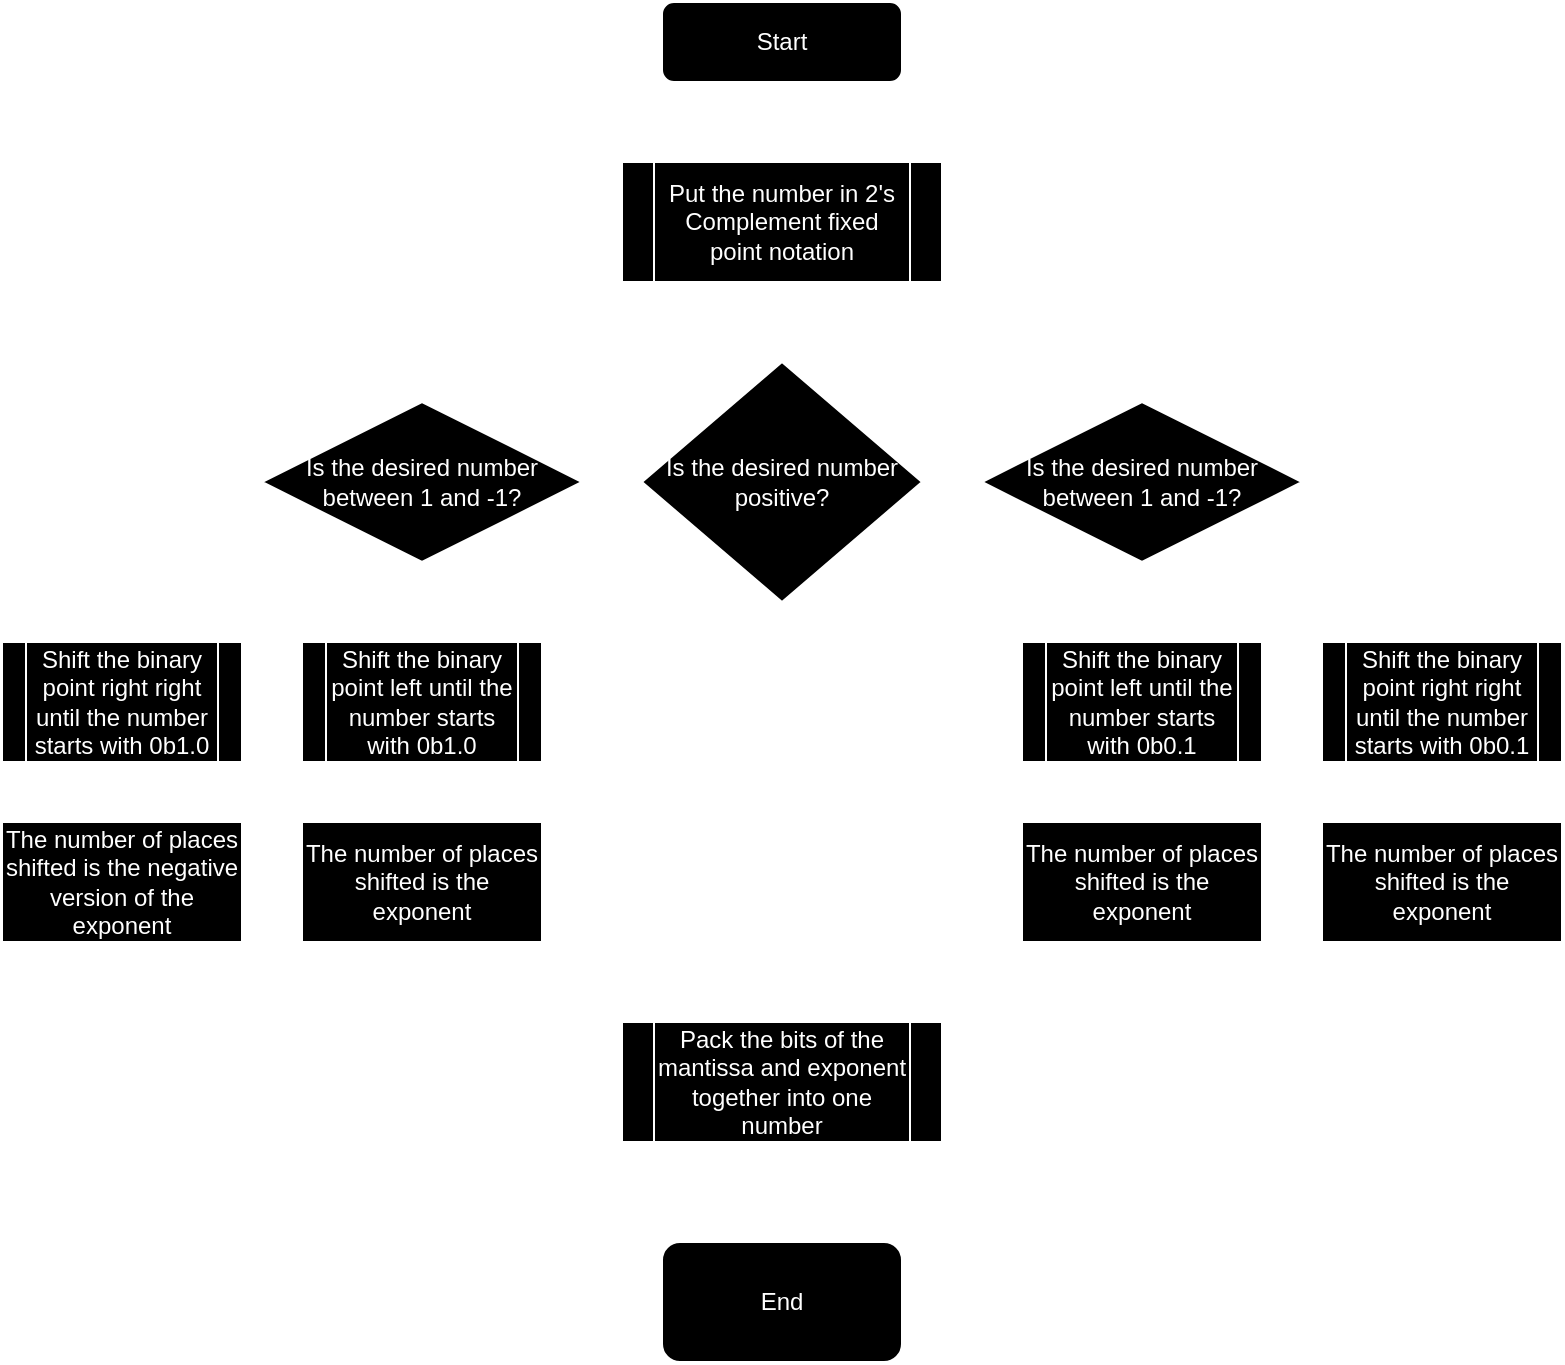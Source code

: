 <mxfile>
    <diagram id="LIu3EXpIyD_nAZn1qyI-" name="Page-1">
        <mxGraphModel dx="951" dy="839" grid="1" gridSize="10" guides="1" tooltips="1" connect="1" arrows="1" fold="1" page="1" pageScale="1" pageWidth="850" pageHeight="1100" math="0" shadow="0">
            <root>
                <mxCell id="0"/>
                <mxCell id="1" parent="0"/>
                <mxCell id="2" value="Start&lt;br&gt;" style="rounded=1;whiteSpace=wrap;html=1;strokeColor=#FFFFFF;fillColor=#000000;fillStyle=solid;fontColor=#FFFFFF;" parent="1" vertex="1">
                    <mxGeometry x="360" y="40" width="120" height="40" as="geometry"/>
                </mxCell>
                <mxCell id="3" value="Put the number in 2's Complement fixed point notation" style="shape=process;whiteSpace=wrap;html=1;backgroundOutline=1;strokeColor=#FFFFFF;fillStyle=solid;fillColor=#000000;fontColor=#FFFFFF;" parent="1" vertex="1">
                    <mxGeometry x="340" y="120" width="160" height="60" as="geometry"/>
                </mxCell>
                <mxCell id="5" value="" style="endArrow=classic;html=1;entryX=0.5;entryY=0;entryDx=0;entryDy=0;exitX=0.5;exitY=1;exitDx=0;exitDy=0;strokeColor=#FFFFFF;fontColor=#FFFFFF;" parent="1" source="2" target="3" edge="1">
                    <mxGeometry width="50" height="50" relative="1" as="geometry">
                        <mxPoint x="480" y="310" as="sourcePoint"/>
                        <mxPoint x="530" y="260" as="targetPoint"/>
                    </mxGeometry>
                </mxCell>
                <mxCell id="6" value="" style="endArrow=classic;html=1;entryX=0.5;entryY=0;entryDx=0;entryDy=0;exitX=0.5;exitY=1;exitDx=0;exitDy=0;strokeColor=#FFFFFF;fontColor=#FFFFFF;" parent="1" source="3" edge="1">
                    <mxGeometry width="50" height="50" relative="1" as="geometry">
                        <mxPoint x="480" y="310" as="sourcePoint"/>
                        <mxPoint x="420" y="220" as="targetPoint"/>
                    </mxGeometry>
                </mxCell>
                <mxCell id="13" value="Is the desired number positive?" style="rhombus;whiteSpace=wrap;html=1;strokeColor=#FFFFFF;fillStyle=solid;fillColor=#000000;fontColor=#FFFFFF;" parent="1" vertex="1">
                    <mxGeometry x="350" y="220" width="140" height="120" as="geometry"/>
                </mxCell>
                <mxCell id="14" value="Shift the binary point left until the number starts with 0b0.1" style="shape=process;whiteSpace=wrap;html=1;backgroundOutline=1;strokeColor=#FFFFFF;fillStyle=solid;fillColor=#000000;fontColor=#FFFFFF;" parent="1" vertex="1">
                    <mxGeometry x="540" y="360" width="120" height="60" as="geometry"/>
                </mxCell>
                <mxCell id="16" value="Shift the binary point left until the number starts with 0b1.0" style="shape=process;whiteSpace=wrap;html=1;backgroundOutline=1;strokeColor=#FFFFFF;fillStyle=solid;fillColor=#000000;fontColor=#FFFFFF;" parent="1" vertex="1">
                    <mxGeometry x="180" y="360" width="120" height="60" as="geometry"/>
                </mxCell>
                <mxCell id="18" value="" style="endArrow=classic;html=1;exitX=1;exitY=0.5;exitDx=0;exitDy=0;entryX=0;entryY=0.5;entryDx=0;entryDy=0;strokeColor=#FFFFFF;fontColor=#FFFFFF;" parent="1" source="13" target="25" edge="1">
                    <mxGeometry width="50" height="50" relative="1" as="geometry">
                        <mxPoint x="460" y="350" as="sourcePoint"/>
                        <mxPoint x="520" y="340" as="targetPoint"/>
                    </mxGeometry>
                </mxCell>
                <mxCell id="19" value="" style="endArrow=classic;html=1;exitX=0;exitY=0.5;exitDx=0;exitDy=0;entryX=1;entryY=0.5;entryDx=0;entryDy=0;strokeColor=#FFFFFF;fontColor=#FFFFFF;" parent="1" source="13" target="24" edge="1">
                    <mxGeometry width="50" height="50" relative="1" as="geometry">
                        <mxPoint x="310" y="350" as="sourcePoint"/>
                        <mxPoint x="330" y="320" as="targetPoint"/>
                    </mxGeometry>
                </mxCell>
                <mxCell id="20" value="Yes" style="text;html=1;strokeColor=none;fillColor=none;align=center;verticalAlign=middle;whiteSpace=wrap;rounded=0;fontColor=#FFFFFF;" parent="1" vertex="1">
                    <mxGeometry x="470" y="260" width="60" height="30" as="geometry"/>
                </mxCell>
                <mxCell id="22" value="No" style="text;html=1;strokeColor=none;fillColor=none;align=center;verticalAlign=middle;whiteSpace=wrap;rounded=0;fontColor=#FFFFFF;" parent="1" vertex="1">
                    <mxGeometry x="310" y="260" width="60" height="30" as="geometry"/>
                </mxCell>
                <mxCell id="24" value="Is the desired number between 1 and -1?" style="rhombus;whiteSpace=wrap;html=1;strokeColor=#FFFFFF;fillStyle=solid;fillColor=#000000;fontColor=#FFFFFF;" parent="1" vertex="1">
                    <mxGeometry x="160" y="240" width="160" height="80" as="geometry"/>
                </mxCell>
                <mxCell id="25" value="Is the desired number between 1 and -1?" style="rhombus;whiteSpace=wrap;html=1;strokeColor=#FFFFFF;fillStyle=solid;fillColor=#000000;fontColor=#FFFFFF;" parent="1" vertex="1">
                    <mxGeometry x="520" y="240" width="160" height="80" as="geometry"/>
                </mxCell>
                <mxCell id="27" value="" style="endArrow=classic;html=1;exitX=0.5;exitY=1;exitDx=0;exitDy=0;entryX=0.5;entryY=0;entryDx=0;entryDy=0;strokeColor=#FFFFFF;fontColor=#FFFFFF;" parent="1" source="25" target="14" edge="1">
                    <mxGeometry width="50" height="50" relative="1" as="geometry">
                        <mxPoint x="420" y="370" as="sourcePoint"/>
                        <mxPoint x="420" y="410" as="targetPoint"/>
                    </mxGeometry>
                </mxCell>
                <mxCell id="28" value="" style="endArrow=classic;html=1;exitX=0.5;exitY=1;exitDx=0;exitDy=0;entryX=0.5;entryY=0;entryDx=0;entryDy=0;strokeColor=#FFFFFF;fontColor=#FFFFFF;" parent="1" source="24" target="16" edge="1">
                    <mxGeometry width="50" height="50" relative="1" as="geometry">
                        <mxPoint x="420" y="370" as="sourcePoint"/>
                        <mxPoint x="470" y="320" as="targetPoint"/>
                    </mxGeometry>
                </mxCell>
                <mxCell id="29" value="No" style="text;html=1;strokeColor=none;fillColor=none;align=center;verticalAlign=middle;whiteSpace=wrap;rounded=0;fontColor=#FFFFFF;" parent="1" vertex="1">
                    <mxGeometry x="220" y="320" width="60" height="30" as="geometry"/>
                </mxCell>
                <mxCell id="30" value="No" style="text;html=1;strokeColor=none;fillColor=none;align=center;verticalAlign=middle;whiteSpace=wrap;rounded=0;fontColor=#FFFFFF;" parent="1" vertex="1">
                    <mxGeometry x="580" y="320" width="60" height="30" as="geometry"/>
                </mxCell>
                <mxCell id="31" value="Shift the binary point right right until the number starts with 0b1.0" style="shape=process;whiteSpace=wrap;html=1;backgroundOutline=1;strokeColor=#FFFFFF;fillStyle=solid;fillColor=#000000;fontColor=#FFFFFF;" parent="1" vertex="1">
                    <mxGeometry x="30" y="360" width="120" height="60" as="geometry"/>
                </mxCell>
                <mxCell id="32" value="Shift the binary point right right until the number starts with 0b0.1" style="shape=process;whiteSpace=wrap;html=1;backgroundOutline=1;strokeColor=#FFFFFF;fillStyle=solid;fillColor=#000000;fontColor=#FFFFFF;" parent="1" vertex="1">
                    <mxGeometry x="690" y="360" width="120" height="60" as="geometry"/>
                </mxCell>
                <mxCell id="33" value="" style="endArrow=classic;html=1;exitX=0;exitY=0.5;exitDx=0;exitDy=0;entryX=0.5;entryY=0;entryDx=0;entryDy=0;strokeColor=#FFFFFF;fontColor=#FFFFFF;" parent="1" source="24" target="31" edge="1">
                    <mxGeometry width="50" height="50" relative="1" as="geometry">
                        <mxPoint x="320" y="250" as="sourcePoint"/>
                        <mxPoint x="370" y="200" as="targetPoint"/>
                        <Array as="points">
                            <mxPoint x="90" y="280"/>
                        </Array>
                    </mxGeometry>
                </mxCell>
                <mxCell id="34" value="" style="endArrow=classic;html=1;entryX=0.5;entryY=0;entryDx=0;entryDy=0;exitX=1;exitY=0.5;exitDx=0;exitDy=0;strokeColor=#FFFFFF;fontColor=#FFFFFF;" parent="1" source="25" target="32" edge="1">
                    <mxGeometry width="50" height="50" relative="1" as="geometry">
                        <mxPoint x="320" y="250" as="sourcePoint"/>
                        <mxPoint x="370" y="200" as="targetPoint"/>
                        <Array as="points">
                            <mxPoint x="750" y="280"/>
                        </Array>
                    </mxGeometry>
                </mxCell>
                <mxCell id="35" value="Yes" style="text;html=1;strokeColor=none;fillColor=none;align=center;verticalAlign=middle;whiteSpace=wrap;rounded=0;fontColor=#FFFFFF;" parent="1" vertex="1">
                    <mxGeometry x="120" y="280" width="60" height="30" as="geometry"/>
                </mxCell>
                <mxCell id="40" value="Yes" style="text;html=1;strokeColor=none;fillColor=none;align=center;verticalAlign=middle;whiteSpace=wrap;rounded=0;fontColor=#FFFFFF;" parent="1" vertex="1">
                    <mxGeometry x="660" y="280" width="60" height="30" as="geometry"/>
                </mxCell>
                <mxCell id="41" value="The number of places shifted is the exponent" style="rounded=0;whiteSpace=wrap;html=1;strokeColor=#FFFFFF;fillStyle=solid;fillColor=#000000;fontColor=#FFFFFF;" parent="1" vertex="1">
                    <mxGeometry x="180" y="450" width="120" height="60" as="geometry"/>
                </mxCell>
                <mxCell id="43" value="The number of places shifted is the exponent" style="rounded=0;whiteSpace=wrap;html=1;strokeColor=#FFFFFF;fillStyle=solid;fillColor=#000000;fontColor=#FFFFFF;" parent="1" vertex="1">
                    <mxGeometry x="540" y="450" width="120" height="60" as="geometry"/>
                </mxCell>
                <mxCell id="44" value="The number of places shifted is the negative version of the exponent" style="rounded=0;whiteSpace=wrap;html=1;strokeColor=#FFFFFF;fillStyle=solid;fillColor=#000000;fontColor=#FFFFFF;" parent="1" vertex="1">
                    <mxGeometry x="30" y="450" width="120" height="60" as="geometry"/>
                </mxCell>
                <mxCell id="45" value="The number of places shifted is the exponent" style="rounded=0;whiteSpace=wrap;html=1;strokeColor=#FFFFFF;fillStyle=solid;fillColor=#000000;fontColor=#FFFFFF;" parent="1" vertex="1">
                    <mxGeometry x="690" y="450" width="120" height="60" as="geometry"/>
                </mxCell>
                <mxCell id="46" value="" style="endArrow=classic;html=1;entryX=0.5;entryY=0;entryDx=0;entryDy=0;exitX=0.5;exitY=1;exitDx=0;exitDy=0;strokeColor=#FFFFFF;fontColor=#FFFFFF;" parent="1" source="16" target="41" edge="1">
                    <mxGeometry width="50" height="50" relative="1" as="geometry">
                        <mxPoint x="320" y="230" as="sourcePoint"/>
                        <mxPoint x="370" y="180" as="targetPoint"/>
                    </mxGeometry>
                </mxCell>
                <mxCell id="47" value="" style="endArrow=classic;html=1;entryX=0.5;entryY=0;entryDx=0;entryDy=0;exitX=0.5;exitY=1;exitDx=0;exitDy=0;strokeColor=#FFFFFF;fontColor=#FFFFFF;" parent="1" source="31" target="44" edge="1">
                    <mxGeometry width="50" height="50" relative="1" as="geometry">
                        <mxPoint x="320" y="230" as="sourcePoint"/>
                        <mxPoint x="370" y="180" as="targetPoint"/>
                    </mxGeometry>
                </mxCell>
                <mxCell id="48" value="" style="endArrow=classic;html=1;entryX=0.5;entryY=0;entryDx=0;entryDy=0;exitX=0.5;exitY=1;exitDx=0;exitDy=0;strokeColor=#FFFFFF;fontColor=#FFFFFF;" parent="1" source="14" target="43" edge="1">
                    <mxGeometry width="50" height="50" relative="1" as="geometry">
                        <mxPoint x="320" y="230" as="sourcePoint"/>
                        <mxPoint x="370" y="180" as="targetPoint"/>
                    </mxGeometry>
                </mxCell>
                <mxCell id="49" value="" style="endArrow=classic;html=1;entryX=0.5;entryY=0;entryDx=0;entryDy=0;exitX=0.5;exitY=1;exitDx=0;exitDy=0;strokeColor=#FFFFFF;fontColor=#FFFFFF;" parent="1" source="32" target="45" edge="1">
                    <mxGeometry width="50" height="50" relative="1" as="geometry">
                        <mxPoint x="320" y="230" as="sourcePoint"/>
                        <mxPoint x="370" y="180" as="targetPoint"/>
                    </mxGeometry>
                </mxCell>
                <mxCell id="50" value="Pack the bits of the mantissa and exponent together into one number" style="shape=process;whiteSpace=wrap;html=1;backgroundOutline=1;strokeColor=#FFFFFF;fillStyle=solid;fillColor=#000000;fontColor=#FFFFFF;" parent="1" vertex="1">
                    <mxGeometry x="340" y="550" width="160" height="60" as="geometry"/>
                </mxCell>
                <mxCell id="51" value="" style="endArrow=classic;html=1;entryX=0;entryY=0.5;entryDx=0;entryDy=0;exitX=0.5;exitY=1;exitDx=0;exitDy=0;strokeColor=#FFFFFF;fontColor=#FFFFFF;" parent="1" source="41" target="50" edge="1">
                    <mxGeometry width="50" height="50" relative="1" as="geometry">
                        <mxPoint x="320" y="420" as="sourcePoint"/>
                        <mxPoint x="370" y="370" as="targetPoint"/>
                        <Array as="points">
                            <mxPoint x="240" y="580"/>
                        </Array>
                    </mxGeometry>
                </mxCell>
                <mxCell id="52" value="" style="endArrow=classic;html=1;entryX=1;entryY=0.5;entryDx=0;entryDy=0;exitX=0.5;exitY=1;exitDx=0;exitDy=0;strokeColor=#FFFFFF;fontColor=#FFFFFF;" parent="1" source="43" target="50" edge="1">
                    <mxGeometry width="50" height="50" relative="1" as="geometry">
                        <mxPoint x="320" y="420" as="sourcePoint"/>
                        <mxPoint x="370" y="370" as="targetPoint"/>
                        <Array as="points">
                            <mxPoint x="600" y="580"/>
                        </Array>
                    </mxGeometry>
                </mxCell>
                <mxCell id="53" value="" style="endArrow=none;html=1;entryX=0.5;entryY=1;entryDx=0;entryDy=0;strokeColor=#FFFFFF;fontColor=#FFFFFF;" parent="1" target="44" edge="1">
                    <mxGeometry width="50" height="50" relative="1" as="geometry">
                        <mxPoint x="270" y="580" as="sourcePoint"/>
                        <mxPoint x="370" y="370" as="targetPoint"/>
                        <Array as="points">
                            <mxPoint x="90" y="580"/>
                        </Array>
                    </mxGeometry>
                </mxCell>
                <mxCell id="54" value="" style="endArrow=none;html=1;entryX=0.5;entryY=1;entryDx=0;entryDy=0;strokeColor=#FFFFFF;fontColor=#FFFFFF;" parent="1" target="45" edge="1">
                    <mxGeometry width="50" height="50" relative="1" as="geometry">
                        <mxPoint x="570" y="580" as="sourcePoint"/>
                        <mxPoint x="370" y="370" as="targetPoint"/>
                        <Array as="points">
                            <mxPoint x="750" y="580"/>
                        </Array>
                    </mxGeometry>
                </mxCell>
                <mxCell id="55" value="End" style="rounded=1;whiteSpace=wrap;html=1;strokeColor=#FFFFFF;fillStyle=solid;fillColor=#000000;fontColor=#FFFFFF;" parent="1" vertex="1">
                    <mxGeometry x="360" y="660" width="120" height="60" as="geometry"/>
                </mxCell>
                <mxCell id="56" value="" style="endArrow=classic;html=1;entryX=0.5;entryY=0;entryDx=0;entryDy=0;exitX=0.5;exitY=1;exitDx=0;exitDy=0;strokeColor=#FFFFFF;fontColor=#FFFFFF;" parent="1" source="50" target="55" edge="1">
                    <mxGeometry width="50" height="50" relative="1" as="geometry">
                        <mxPoint x="320" y="420" as="sourcePoint"/>
                        <mxPoint x="370" y="370" as="targetPoint"/>
                    </mxGeometry>
                </mxCell>
            </root>
        </mxGraphModel>
    </diagram>
</mxfile>